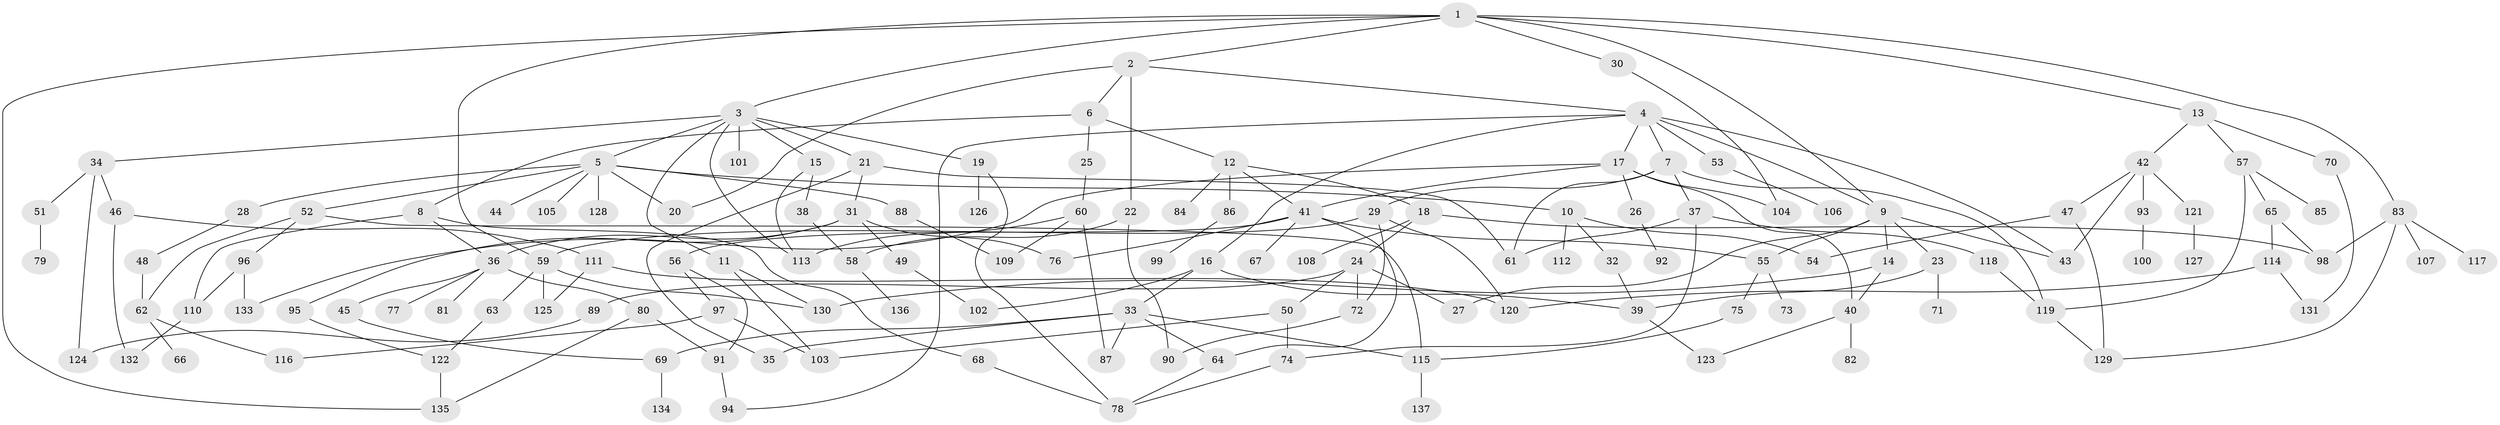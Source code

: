 // Generated by graph-tools (version 1.1) at 2025/01/03/09/25 03:01:01]
// undirected, 137 vertices, 196 edges
graph export_dot {
graph [start="1"]
  node [color=gray90,style=filled];
  1;
  2;
  3;
  4;
  5;
  6;
  7;
  8;
  9;
  10;
  11;
  12;
  13;
  14;
  15;
  16;
  17;
  18;
  19;
  20;
  21;
  22;
  23;
  24;
  25;
  26;
  27;
  28;
  29;
  30;
  31;
  32;
  33;
  34;
  35;
  36;
  37;
  38;
  39;
  40;
  41;
  42;
  43;
  44;
  45;
  46;
  47;
  48;
  49;
  50;
  51;
  52;
  53;
  54;
  55;
  56;
  57;
  58;
  59;
  60;
  61;
  62;
  63;
  64;
  65;
  66;
  67;
  68;
  69;
  70;
  71;
  72;
  73;
  74;
  75;
  76;
  77;
  78;
  79;
  80;
  81;
  82;
  83;
  84;
  85;
  86;
  87;
  88;
  89;
  90;
  91;
  92;
  93;
  94;
  95;
  96;
  97;
  98;
  99;
  100;
  101;
  102;
  103;
  104;
  105;
  106;
  107;
  108;
  109;
  110;
  111;
  112;
  113;
  114;
  115;
  116;
  117;
  118;
  119;
  120;
  121;
  122;
  123;
  124;
  125;
  126;
  127;
  128;
  129;
  130;
  131;
  132;
  133;
  134;
  135;
  136;
  137;
  1 -- 2;
  1 -- 3;
  1 -- 9;
  1 -- 13;
  1 -- 30;
  1 -- 59;
  1 -- 83;
  1 -- 135;
  2 -- 4;
  2 -- 6;
  2 -- 20;
  2 -- 22;
  3 -- 5;
  3 -- 11;
  3 -- 15;
  3 -- 19;
  3 -- 21;
  3 -- 34;
  3 -- 101;
  3 -- 113;
  4 -- 7;
  4 -- 16;
  4 -- 17;
  4 -- 53;
  4 -- 94;
  4 -- 9;
  4 -- 43;
  5 -- 10;
  5 -- 28;
  5 -- 44;
  5 -- 52;
  5 -- 88;
  5 -- 105;
  5 -- 128;
  5 -- 20;
  6 -- 8;
  6 -- 12;
  6 -- 25;
  7 -- 29;
  7 -- 37;
  7 -- 119;
  7 -- 61;
  8 -- 36;
  8 -- 68;
  8 -- 110;
  9 -- 14;
  9 -- 23;
  9 -- 27;
  9 -- 43;
  9 -- 55;
  10 -- 32;
  10 -- 54;
  10 -- 112;
  11 -- 103;
  11 -- 130;
  12 -- 18;
  12 -- 84;
  12 -- 86;
  12 -- 41;
  13 -- 42;
  13 -- 57;
  13 -- 70;
  14 -- 40;
  14 -- 130;
  15 -- 38;
  15 -- 113;
  16 -- 33;
  16 -- 102;
  16 -- 39;
  17 -- 26;
  17 -- 41;
  17 -- 104;
  17 -- 133;
  17 -- 40;
  18 -- 24;
  18 -- 108;
  18 -- 98;
  19 -- 78;
  19 -- 126;
  21 -- 31;
  21 -- 61;
  21 -- 35;
  22 -- 58;
  22 -- 90;
  23 -- 39;
  23 -- 71;
  24 -- 50;
  24 -- 89;
  24 -- 72;
  24 -- 27;
  25 -- 60;
  26 -- 92;
  28 -- 48;
  29 -- 72;
  29 -- 120;
  29 -- 59;
  30 -- 104;
  31 -- 49;
  31 -- 95;
  31 -- 36;
  31 -- 76;
  32 -- 39;
  33 -- 35;
  33 -- 64;
  33 -- 69;
  33 -- 87;
  33 -- 115;
  34 -- 46;
  34 -- 51;
  34 -- 124;
  36 -- 45;
  36 -- 77;
  36 -- 80;
  36 -- 81;
  37 -- 74;
  37 -- 118;
  37 -- 61;
  38 -- 58;
  39 -- 123;
  40 -- 82;
  40 -- 123;
  41 -- 55;
  41 -- 56;
  41 -- 67;
  41 -- 76;
  41 -- 64;
  42 -- 43;
  42 -- 47;
  42 -- 93;
  42 -- 121;
  45 -- 69;
  46 -- 111;
  46 -- 132;
  47 -- 54;
  47 -- 129;
  48 -- 62;
  49 -- 102;
  50 -- 103;
  50 -- 74;
  51 -- 79;
  52 -- 96;
  52 -- 62;
  52 -- 115;
  53 -- 106;
  55 -- 73;
  55 -- 75;
  56 -- 91;
  56 -- 97;
  57 -- 65;
  57 -- 85;
  57 -- 119;
  58 -- 136;
  59 -- 63;
  59 -- 125;
  59 -- 130;
  60 -- 87;
  60 -- 109;
  60 -- 113;
  62 -- 66;
  62 -- 116;
  63 -- 122;
  64 -- 78;
  65 -- 98;
  65 -- 114;
  68 -- 78;
  69 -- 134;
  70 -- 131;
  72 -- 90;
  74 -- 78;
  75 -- 115;
  80 -- 135;
  80 -- 91;
  83 -- 107;
  83 -- 117;
  83 -- 129;
  83 -- 98;
  86 -- 99;
  88 -- 109;
  89 -- 124;
  91 -- 94;
  93 -- 100;
  95 -- 122;
  96 -- 110;
  96 -- 133;
  97 -- 116;
  97 -- 103;
  110 -- 132;
  111 -- 125;
  111 -- 120;
  114 -- 131;
  114 -- 120;
  115 -- 137;
  118 -- 119;
  119 -- 129;
  121 -- 127;
  122 -- 135;
}
